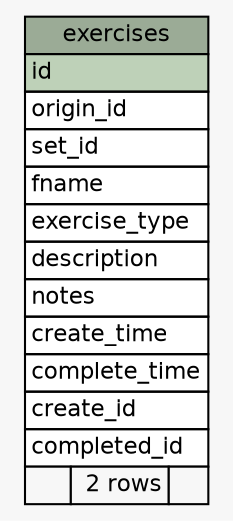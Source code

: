 // dot 2.42.3 on Mac OS X 10.15.4
// SchemaSpy rev 590
digraph "exercises" {
  graph [
    rankdir="RL"
    bgcolor="#f7f7f7"
    nodesep="0.18"
    ranksep="0.46"
    fontname="Helvetica"
    fontsize="11"
  ];
  node [
    fontname="Helvetica"
    fontsize="11"
    shape="plaintext"
  ];
  edge [
    arrowsize="0.8"
  ];
  "exercises" [
    label=<
    <TABLE BORDER="0" CELLBORDER="1" CELLSPACING="0" BGCOLOR="#ffffff">
      <TR><TD COLSPAN="3" BGCOLOR="#9bab96" ALIGN="CENTER">exercises</TD></TR>
      <TR><TD PORT="id" COLSPAN="3" BGCOLOR="#bed1b8" ALIGN="LEFT">id</TD></TR>
      <TR><TD PORT="origin_id" COLSPAN="3" ALIGN="LEFT">origin_id</TD></TR>
      <TR><TD PORT="set_id" COLSPAN="3" ALIGN="LEFT">set_id</TD></TR>
      <TR><TD PORT="fname" COLSPAN="3" ALIGN="LEFT">fname</TD></TR>
      <TR><TD PORT="exercise_type" COLSPAN="3" ALIGN="LEFT">exercise_type</TD></TR>
      <TR><TD PORT="description" COLSPAN="3" ALIGN="LEFT">description</TD></TR>
      <TR><TD PORT="notes" COLSPAN="3" ALIGN="LEFT">notes</TD></TR>
      <TR><TD PORT="create_time" COLSPAN="3" ALIGN="LEFT">create_time</TD></TR>
      <TR><TD PORT="complete_time" COLSPAN="3" ALIGN="LEFT">complete_time</TD></TR>
      <TR><TD PORT="create_id" COLSPAN="3" ALIGN="LEFT">create_id</TD></TR>
      <TR><TD PORT="completed_id" COLSPAN="3" ALIGN="LEFT">completed_id</TD></TR>
      <TR><TD ALIGN="LEFT" BGCOLOR="#f7f7f7">  </TD><TD ALIGN="RIGHT" BGCOLOR="#f7f7f7">2 rows</TD><TD ALIGN="RIGHT" BGCOLOR="#f7f7f7">  </TD></TR>
    </TABLE>>
    URL="tables/exercises.html"
    tooltip="exercises"
  ];
}
